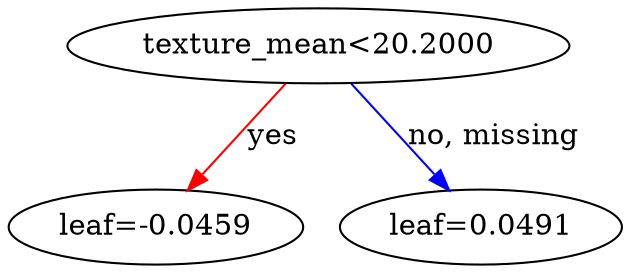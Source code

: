 digraph {
    graph [ rankdir=TB ]
    graph [ rankdir="UD" ]

    0 [ label="texture_mean<20.2000" ]
    0 -> 1 [label="yes" color="#FF0000"]
    0 -> 2 [label="no, missing" color="#0000FF"]

    1 [ label="leaf=-0.0459" ]

    2 [ label="leaf=0.0491" ]
}
